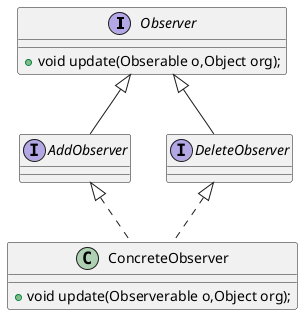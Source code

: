 @startuml

interface Observer{
+void update(Obserable o,Object org);
}
interface DeleteObserver{
}
DeleteObserver -up-|>Observer
interface AddObserver{
}
AddObserver -up-|>Observer

class ConcreteObserver{
+void update(Observerable o,Object org);
}
ConcreteObserver .up.|>DeleteObserver
ConcreteObserver .up.|>AddObserver
@enduml